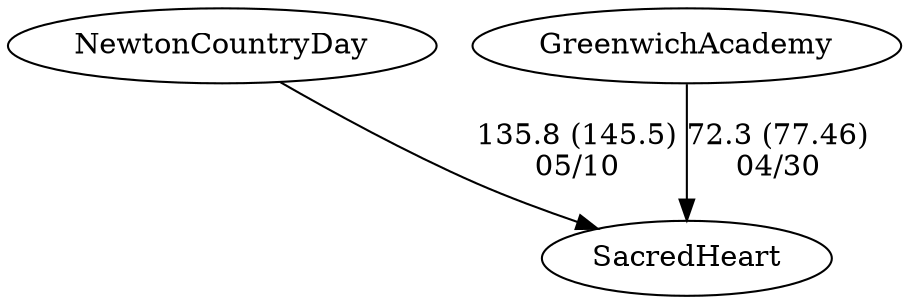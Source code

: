 digraph girls3foursSacredHeart {NewtonCountryDay [URL="girls3foursNewtonCountryDay.html"];SacredHeart [URL="girls3foursSacredHeart.html"];GreenwichAcademy [URL="girls3foursGreenwichAcademy.html"];NewtonCountryDay -> SacredHeart[label="135.8 (145.5)
05/10", weight="-35", tooltip="NEIRA Girls Fours, Sacred Heart Greenwich vs Newton Country Day School			
Distance: 1400 Conditions: Gusty winds for the first 1k-1.1k, cross head coming from NW. Wind gusts up to 32 MPH. Wind increased tremendously throughout racing, 3V race saw the worst of it. Comments: Newton had a 4V so they raced in the 3V category as well. Although wind was not great, everyone had a safe and good race. Thank you Newton for coming!
None", URL="https://www.row2k.com/results/resultspage.cfm?UID=69E2534D24EE4C0304E7D5167863CA1A&cat=1", random="random"]; 
GreenwichAcademy -> SacredHeart[label="72.3 (77.46)
04/30", weight="28", tooltip="NEIRA Girls Fours,Greenwich Academy, Sacred Heart, Greenwich Country Day			
Distance: 1400m Conditions: Race order: 2V, 3V, 1V.
2V race rowed into approximately 12 mph cross headwind. Due to the wind, alignment took a little longer, and pushed the race to about 1420m.
3V saw an increase in winds and a pronounced shift to a truer crosswind in the last 400m.
1V had the balmiest conditions, with a weaker cross head.
Water for all races was relatively flat, with the 1V seeing the best water. All racing was against the tide. Comments: GA and SH fielded three varsity boats; GCDS fielded a 1V and 2V and entered a novice boys boat into the 3V as an exhibition event.
Thanks to SH and GCDS for coming out to race.
None", URL="https://www.row2k.com/results/resultspage.cfm?UID=7F031922B617DDED37366A28DFAE8830&cat=1", random="random"]}